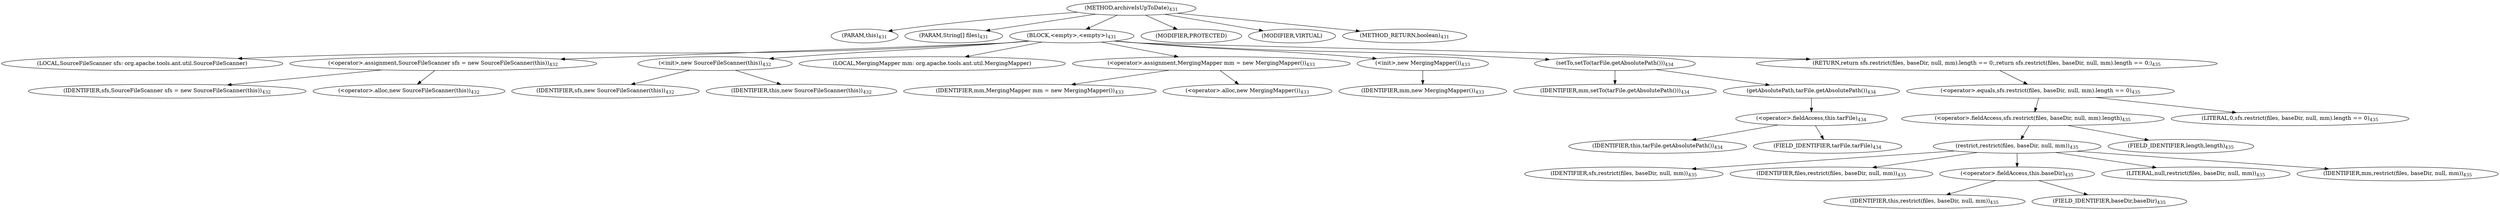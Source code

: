 digraph "archiveIsUpToDate" {  
"950" [label = <(METHOD,archiveIsUpToDate)<SUB>431</SUB>> ]
"38" [label = <(PARAM,this)<SUB>431</SUB>> ]
"951" [label = <(PARAM,String[] files)<SUB>431</SUB>> ]
"952" [label = <(BLOCK,&lt;empty&gt;,&lt;empty&gt;)<SUB>431</SUB>> ]
"40" [label = <(LOCAL,SourceFileScanner sfs: org.apache.tools.ant.util.SourceFileScanner)> ]
"953" [label = <(&lt;operator&gt;.assignment,SourceFileScanner sfs = new SourceFileScanner(this))<SUB>432</SUB>> ]
"954" [label = <(IDENTIFIER,sfs,SourceFileScanner sfs = new SourceFileScanner(this))<SUB>432</SUB>> ]
"955" [label = <(&lt;operator&gt;.alloc,new SourceFileScanner(this))<SUB>432</SUB>> ]
"956" [label = <(&lt;init&gt;,new SourceFileScanner(this))<SUB>432</SUB>> ]
"39" [label = <(IDENTIFIER,sfs,new SourceFileScanner(this))<SUB>432</SUB>> ]
"37" [label = <(IDENTIFIER,this,new SourceFileScanner(this))<SUB>432</SUB>> ]
"42" [label = <(LOCAL,MergingMapper mm: org.apache.tools.ant.util.MergingMapper)> ]
"957" [label = <(&lt;operator&gt;.assignment,MergingMapper mm = new MergingMapper())<SUB>433</SUB>> ]
"958" [label = <(IDENTIFIER,mm,MergingMapper mm = new MergingMapper())<SUB>433</SUB>> ]
"959" [label = <(&lt;operator&gt;.alloc,new MergingMapper())<SUB>433</SUB>> ]
"960" [label = <(&lt;init&gt;,new MergingMapper())<SUB>433</SUB>> ]
"41" [label = <(IDENTIFIER,mm,new MergingMapper())<SUB>433</SUB>> ]
"961" [label = <(setTo,setTo(tarFile.getAbsolutePath()))<SUB>434</SUB>> ]
"962" [label = <(IDENTIFIER,mm,setTo(tarFile.getAbsolutePath()))<SUB>434</SUB>> ]
"963" [label = <(getAbsolutePath,tarFile.getAbsolutePath())<SUB>434</SUB>> ]
"964" [label = <(&lt;operator&gt;.fieldAccess,this.tarFile)<SUB>434</SUB>> ]
"965" [label = <(IDENTIFIER,this,tarFile.getAbsolutePath())<SUB>434</SUB>> ]
"966" [label = <(FIELD_IDENTIFIER,tarFile,tarFile)<SUB>434</SUB>> ]
"967" [label = <(RETURN,return sfs.restrict(files, baseDir, null, mm).length == 0;,return sfs.restrict(files, baseDir, null, mm).length == 0;)<SUB>435</SUB>> ]
"968" [label = <(&lt;operator&gt;.equals,sfs.restrict(files, baseDir, null, mm).length == 0)<SUB>435</SUB>> ]
"969" [label = <(&lt;operator&gt;.fieldAccess,sfs.restrict(files, baseDir, null, mm).length)<SUB>435</SUB>> ]
"970" [label = <(restrict,restrict(files, baseDir, null, mm))<SUB>435</SUB>> ]
"971" [label = <(IDENTIFIER,sfs,restrict(files, baseDir, null, mm))<SUB>435</SUB>> ]
"972" [label = <(IDENTIFIER,files,restrict(files, baseDir, null, mm))<SUB>435</SUB>> ]
"973" [label = <(&lt;operator&gt;.fieldAccess,this.baseDir)<SUB>435</SUB>> ]
"974" [label = <(IDENTIFIER,this,restrict(files, baseDir, null, mm))<SUB>435</SUB>> ]
"975" [label = <(FIELD_IDENTIFIER,baseDir,baseDir)<SUB>435</SUB>> ]
"976" [label = <(LITERAL,null,restrict(files, baseDir, null, mm))<SUB>435</SUB>> ]
"977" [label = <(IDENTIFIER,mm,restrict(files, baseDir, null, mm))<SUB>435</SUB>> ]
"978" [label = <(FIELD_IDENTIFIER,length,length)<SUB>435</SUB>> ]
"979" [label = <(LITERAL,0,sfs.restrict(files, baseDir, null, mm).length == 0)<SUB>435</SUB>> ]
"980" [label = <(MODIFIER,PROTECTED)> ]
"981" [label = <(MODIFIER,VIRTUAL)> ]
"982" [label = <(METHOD_RETURN,boolean)<SUB>431</SUB>> ]
  "950" -> "38" 
  "950" -> "951" 
  "950" -> "952" 
  "950" -> "980" 
  "950" -> "981" 
  "950" -> "982" 
  "952" -> "40" 
  "952" -> "953" 
  "952" -> "956" 
  "952" -> "42" 
  "952" -> "957" 
  "952" -> "960" 
  "952" -> "961" 
  "952" -> "967" 
  "953" -> "954" 
  "953" -> "955" 
  "956" -> "39" 
  "956" -> "37" 
  "957" -> "958" 
  "957" -> "959" 
  "960" -> "41" 
  "961" -> "962" 
  "961" -> "963" 
  "963" -> "964" 
  "964" -> "965" 
  "964" -> "966" 
  "967" -> "968" 
  "968" -> "969" 
  "968" -> "979" 
  "969" -> "970" 
  "969" -> "978" 
  "970" -> "971" 
  "970" -> "972" 
  "970" -> "973" 
  "970" -> "976" 
  "970" -> "977" 
  "973" -> "974" 
  "973" -> "975" 
}
